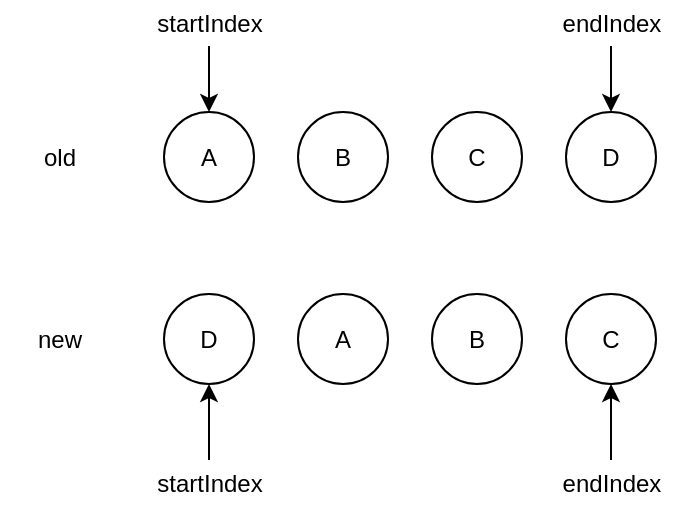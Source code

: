 <mxfile>
    <diagram id="S9NNFIvEIgOqBYJrgnOU" name="第 1 页">
        <mxGraphModel dx="652" dy="446" grid="0" gridSize="10" guides="1" tooltips="1" connect="1" arrows="1" fold="1" page="1" pageScale="1" pageWidth="827" pageHeight="1169" math="0" shadow="0">
            <root>
                <mxCell id="0"/>
                <mxCell id="1" parent="0"/>
                <mxCell id="21" style="edgeStyle=none;html=1;exitX=0.5;exitY=1;exitDx=0;exitDy=0;entryX=0.5;entryY=0;entryDx=0;entryDy=0;" edge="1" parent="1" source="17" target="2">
                    <mxGeometry relative="1" as="geometry"/>
                </mxCell>
                <mxCell id="2" value="A" style="ellipse;whiteSpace=wrap;html=1;aspect=fixed;" vertex="1" parent="1">
                    <mxGeometry x="110" y="90" width="45" height="45" as="geometry"/>
                </mxCell>
                <mxCell id="3" value="B" style="ellipse;whiteSpace=wrap;html=1;aspect=fixed;" vertex="1" parent="1">
                    <mxGeometry x="177" y="90" width="45" height="45" as="geometry"/>
                </mxCell>
                <mxCell id="4" value="C" style="ellipse;whiteSpace=wrap;html=1;aspect=fixed;" vertex="1" parent="1">
                    <mxGeometry x="244" y="90" width="45" height="45" as="geometry"/>
                </mxCell>
                <mxCell id="22" style="edgeStyle=none;html=1;exitX=0.5;exitY=1;exitDx=0;exitDy=0;entryX=0.5;entryY=0;entryDx=0;entryDy=0;" edge="1" parent="1" source="19" target="5">
                    <mxGeometry relative="1" as="geometry"/>
                </mxCell>
                <mxCell id="5" value="D" style="ellipse;whiteSpace=wrap;html=1;aspect=fixed;" vertex="1" parent="1">
                    <mxGeometry x="311" y="90" width="45" height="45" as="geometry"/>
                </mxCell>
                <mxCell id="20" style="edgeStyle=none;html=1;exitX=0.5;exitY=0;exitDx=0;exitDy=0;entryX=0.5;entryY=1;entryDx=0;entryDy=0;" edge="1" parent="1" source="16" target="7">
                    <mxGeometry relative="1" as="geometry"/>
                </mxCell>
                <mxCell id="7" value="D" style="ellipse;whiteSpace=wrap;html=1;aspect=fixed;" vertex="1" parent="1">
                    <mxGeometry x="110" y="181" width="45" height="45" as="geometry"/>
                </mxCell>
                <mxCell id="8" value="A" style="ellipse;whiteSpace=wrap;html=1;aspect=fixed;" vertex="1" parent="1">
                    <mxGeometry x="177" y="181" width="45" height="45" as="geometry"/>
                </mxCell>
                <mxCell id="9" value="B" style="ellipse;whiteSpace=wrap;html=1;aspect=fixed;" vertex="1" parent="1">
                    <mxGeometry x="244" y="181" width="45" height="45" as="geometry"/>
                </mxCell>
                <mxCell id="23" style="edgeStyle=none;html=1;exitX=0.5;exitY=0;exitDx=0;exitDy=0;entryX=0.5;entryY=1;entryDx=0;entryDy=0;" edge="1" parent="1" source="18" target="10">
                    <mxGeometry relative="1" as="geometry"/>
                </mxCell>
                <mxCell id="10" value="C" style="ellipse;whiteSpace=wrap;html=1;aspect=fixed;" vertex="1" parent="1">
                    <mxGeometry x="311" y="181" width="45" height="45" as="geometry"/>
                </mxCell>
                <mxCell id="12" value="old" style="text;strokeColor=none;align=center;fillColor=none;html=1;verticalAlign=middle;whiteSpace=wrap;rounded=0;" vertex="1" parent="1">
                    <mxGeometry x="28" y="97.5" width="60" height="30" as="geometry"/>
                </mxCell>
                <mxCell id="13" value="new" style="text;strokeColor=none;align=center;fillColor=none;html=1;verticalAlign=middle;whiteSpace=wrap;rounded=0;" vertex="1" parent="1">
                    <mxGeometry x="28" y="188.5" width="60" height="30" as="geometry"/>
                </mxCell>
                <mxCell id="16" value="startIndex" style="text;strokeColor=none;align=center;fillColor=none;html=1;verticalAlign=middle;whiteSpace=wrap;rounded=0;" vertex="1" parent="1">
                    <mxGeometry x="102.5" y="264" width="60" height="23" as="geometry"/>
                </mxCell>
                <mxCell id="17" value="startIndex" style="text;strokeColor=none;align=center;fillColor=none;html=1;verticalAlign=middle;whiteSpace=wrap;rounded=0;" vertex="1" parent="1">
                    <mxGeometry x="102.5" y="34" width="60" height="23" as="geometry"/>
                </mxCell>
                <mxCell id="18" value="endIndex" style="text;strokeColor=none;align=center;fillColor=none;html=1;verticalAlign=middle;whiteSpace=wrap;rounded=0;" vertex="1" parent="1">
                    <mxGeometry x="303.5" y="264" width="60" height="23" as="geometry"/>
                </mxCell>
                <mxCell id="19" value="endIndex" style="text;strokeColor=none;align=center;fillColor=none;html=1;verticalAlign=middle;whiteSpace=wrap;rounded=0;" vertex="1" parent="1">
                    <mxGeometry x="303.5" y="34" width="60" height="23" as="geometry"/>
                </mxCell>
            </root>
        </mxGraphModel>
    </diagram>
</mxfile>